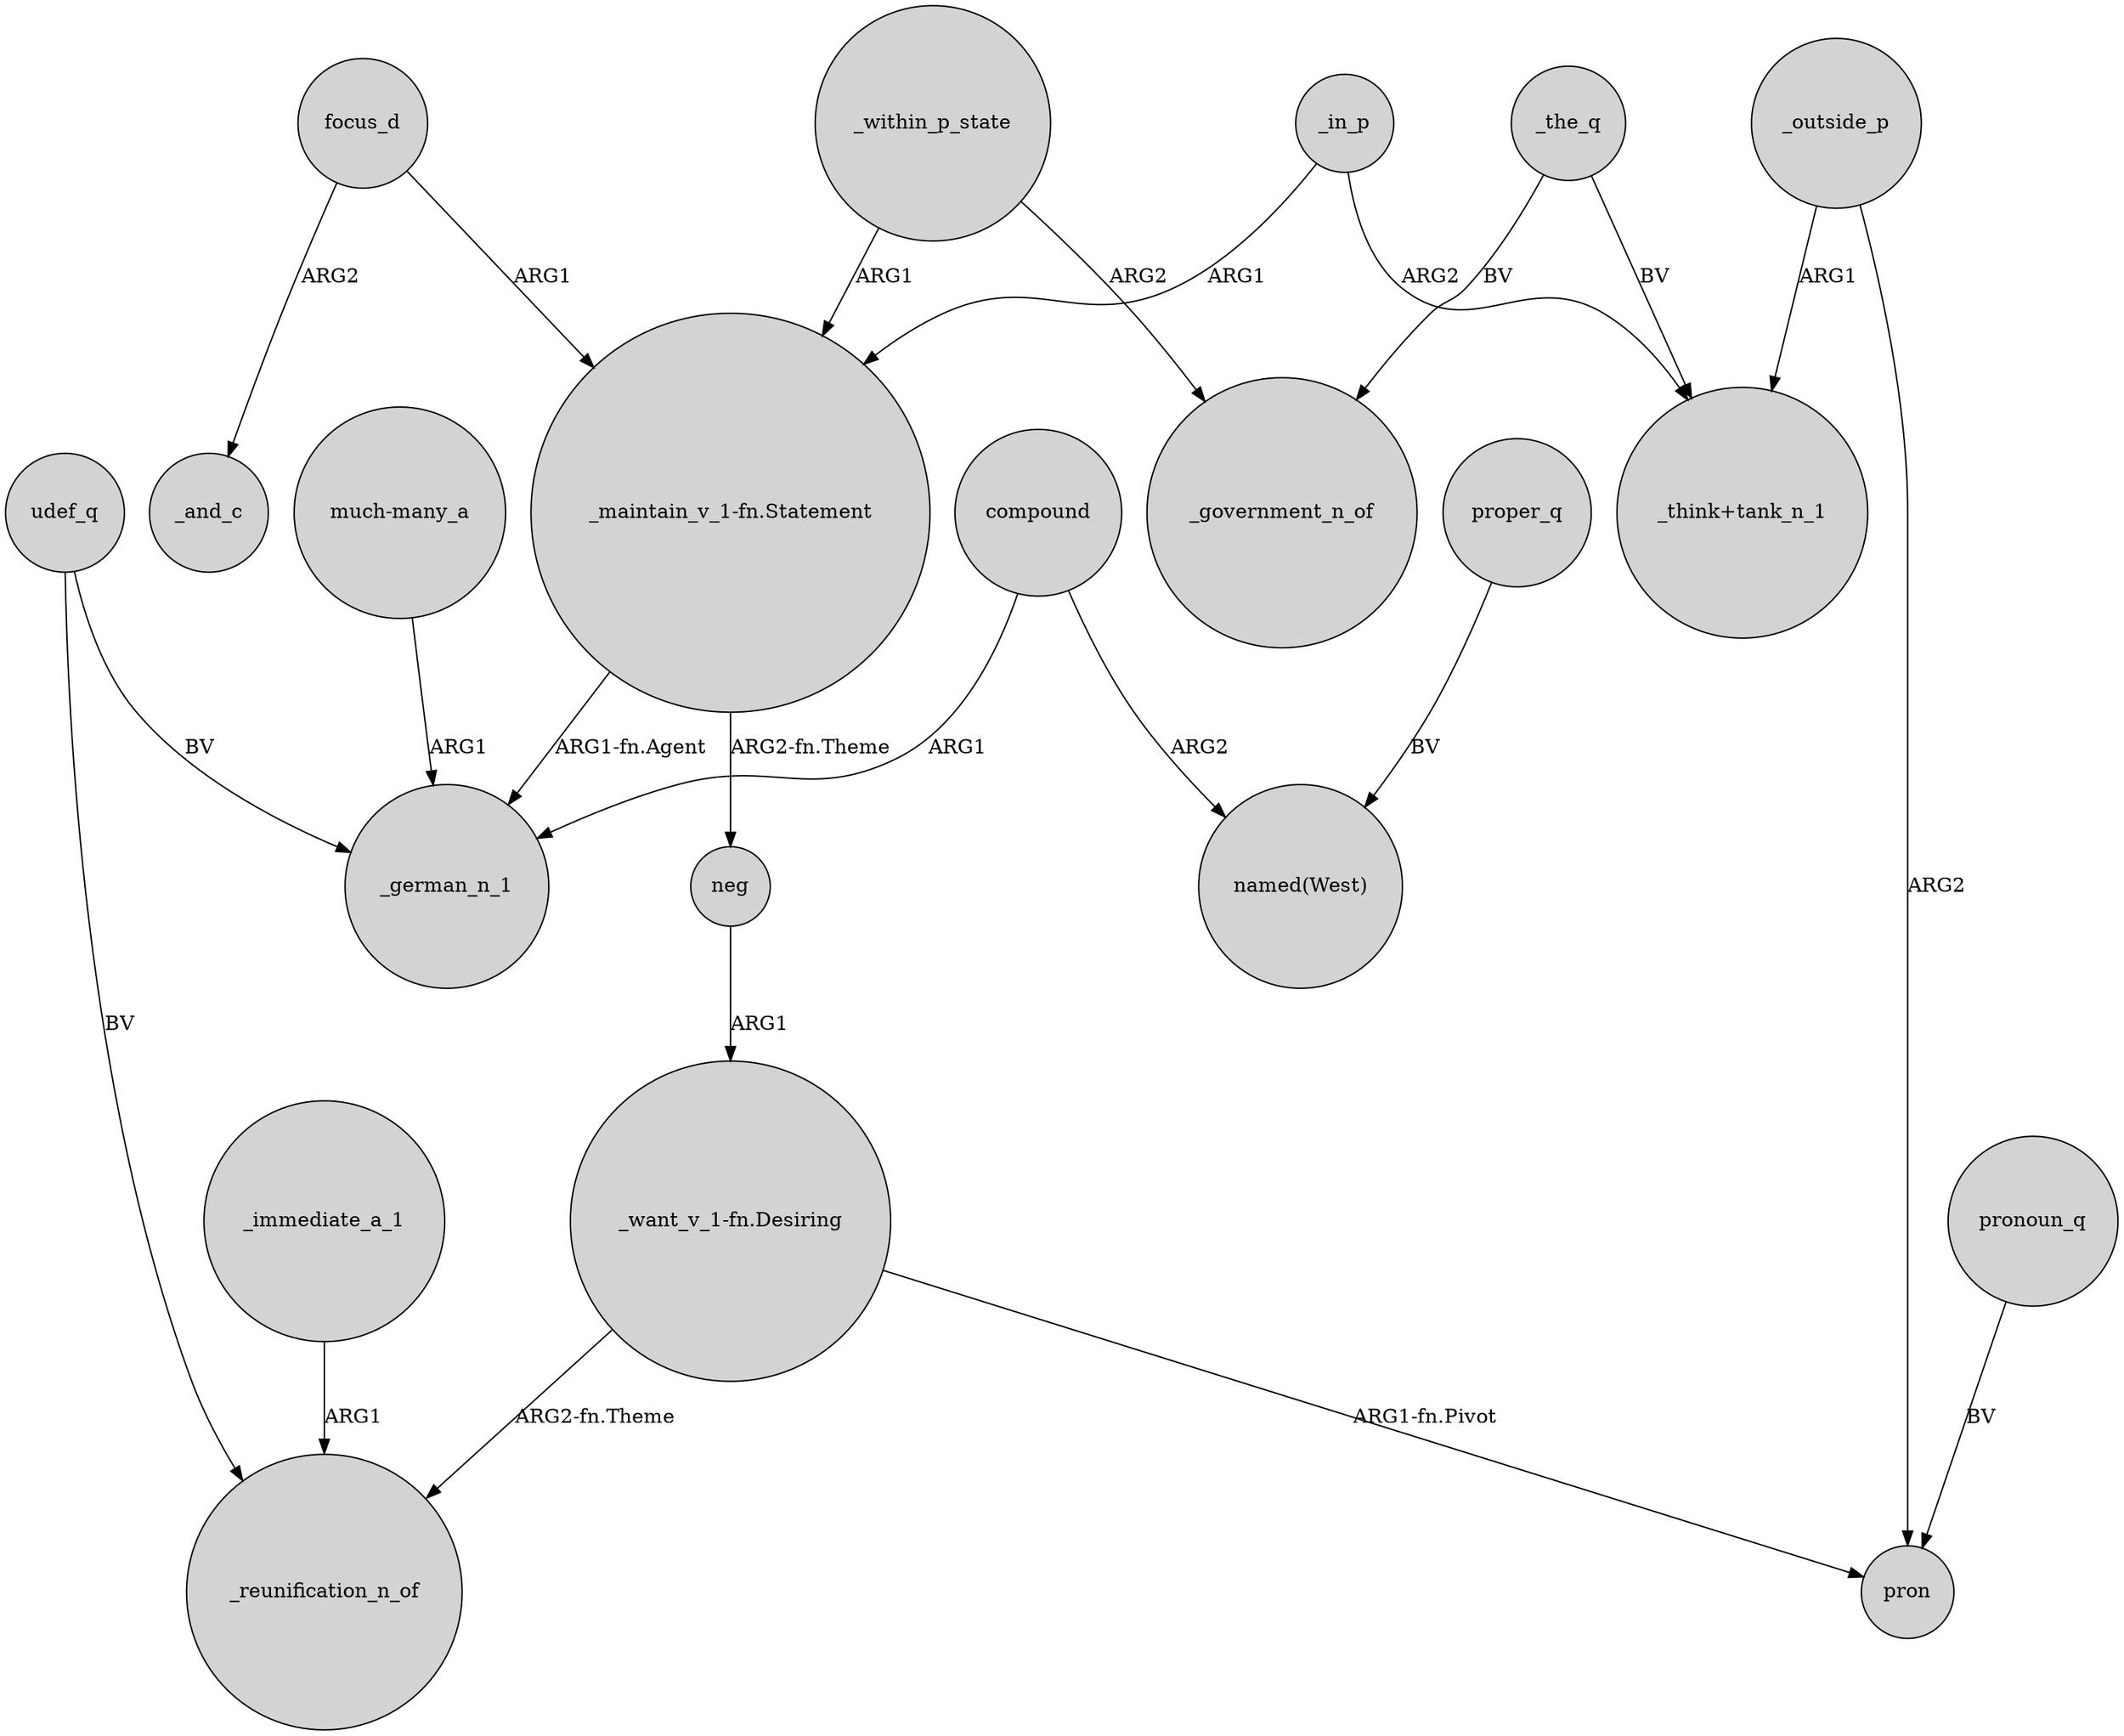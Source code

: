 digraph {
	node [shape=circle style=filled]
	"much-many_a" -> _german_n_1 [label=ARG1]
	_within_p_state -> "_maintain_v_1-fn.Statement" [label=ARG1]
	_in_p -> "_think+tank_n_1" [label=ARG2]
	compound -> "named(West)" [label=ARG2]
	_within_p_state -> _government_n_of [label=ARG2]
	_immediate_a_1 -> _reunification_n_of [label=ARG1]
	_outside_p -> "_think+tank_n_1" [label=ARG1]
	"_want_v_1-fn.Desiring" -> pron [label="ARG1-fn.Pivot"]
	_outside_p -> pron [label=ARG2]
	_in_p -> "_maintain_v_1-fn.Statement" [label=ARG1]
	_the_q -> "_think+tank_n_1" [label=BV]
	udef_q -> _german_n_1 [label=BV]
	proper_q -> "named(West)" [label=BV]
	focus_d -> _and_c [label=ARG2]
	pronoun_q -> pron [label=BV]
	"_maintain_v_1-fn.Statement" -> _german_n_1 [label="ARG1-fn.Agent"]
	"_maintain_v_1-fn.Statement" -> neg [label="ARG2-fn.Theme"]
	"_want_v_1-fn.Desiring" -> _reunification_n_of [label="ARG2-fn.Theme"]
	udef_q -> _reunification_n_of [label=BV]
	_the_q -> _government_n_of [label=BV]
	focus_d -> "_maintain_v_1-fn.Statement" [label=ARG1]
	neg -> "_want_v_1-fn.Desiring" [label=ARG1]
	compound -> _german_n_1 [label=ARG1]
}
